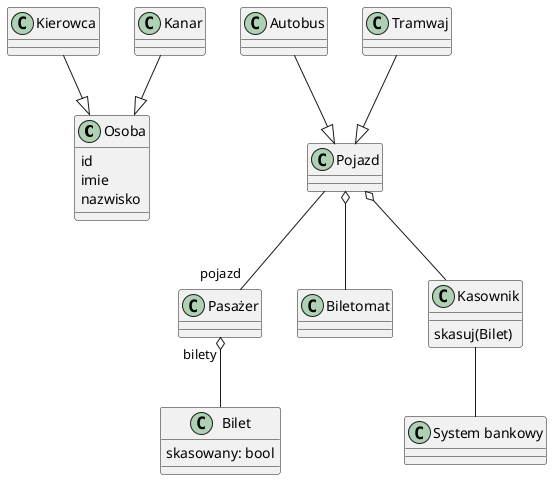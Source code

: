 @startuml

class Osoba{
    id 
    imie 
    nazwisko 
}
class Kierowca
class Kanar

class Pojazd
class Autobus
class Tramwaj
class "Pasażer" as pasazer
class Bilet{
    skasowany: bool
}
class Biletomat
class Kasownik{
    skasuj(Bilet)
}
class "System bankowy" as bank

Kierowca --|> Osoba
Kanar --|> Osoba
Autobus --|> Pojazd
Tramwaj --|> Pojazd

Pojazd o-- Biletomat
Pojazd o-- Kasownik
Pojazd -- "pojazd" pasazer
pasazer "bilety" o-- Bilet

Kasownik -- bank

@enduml